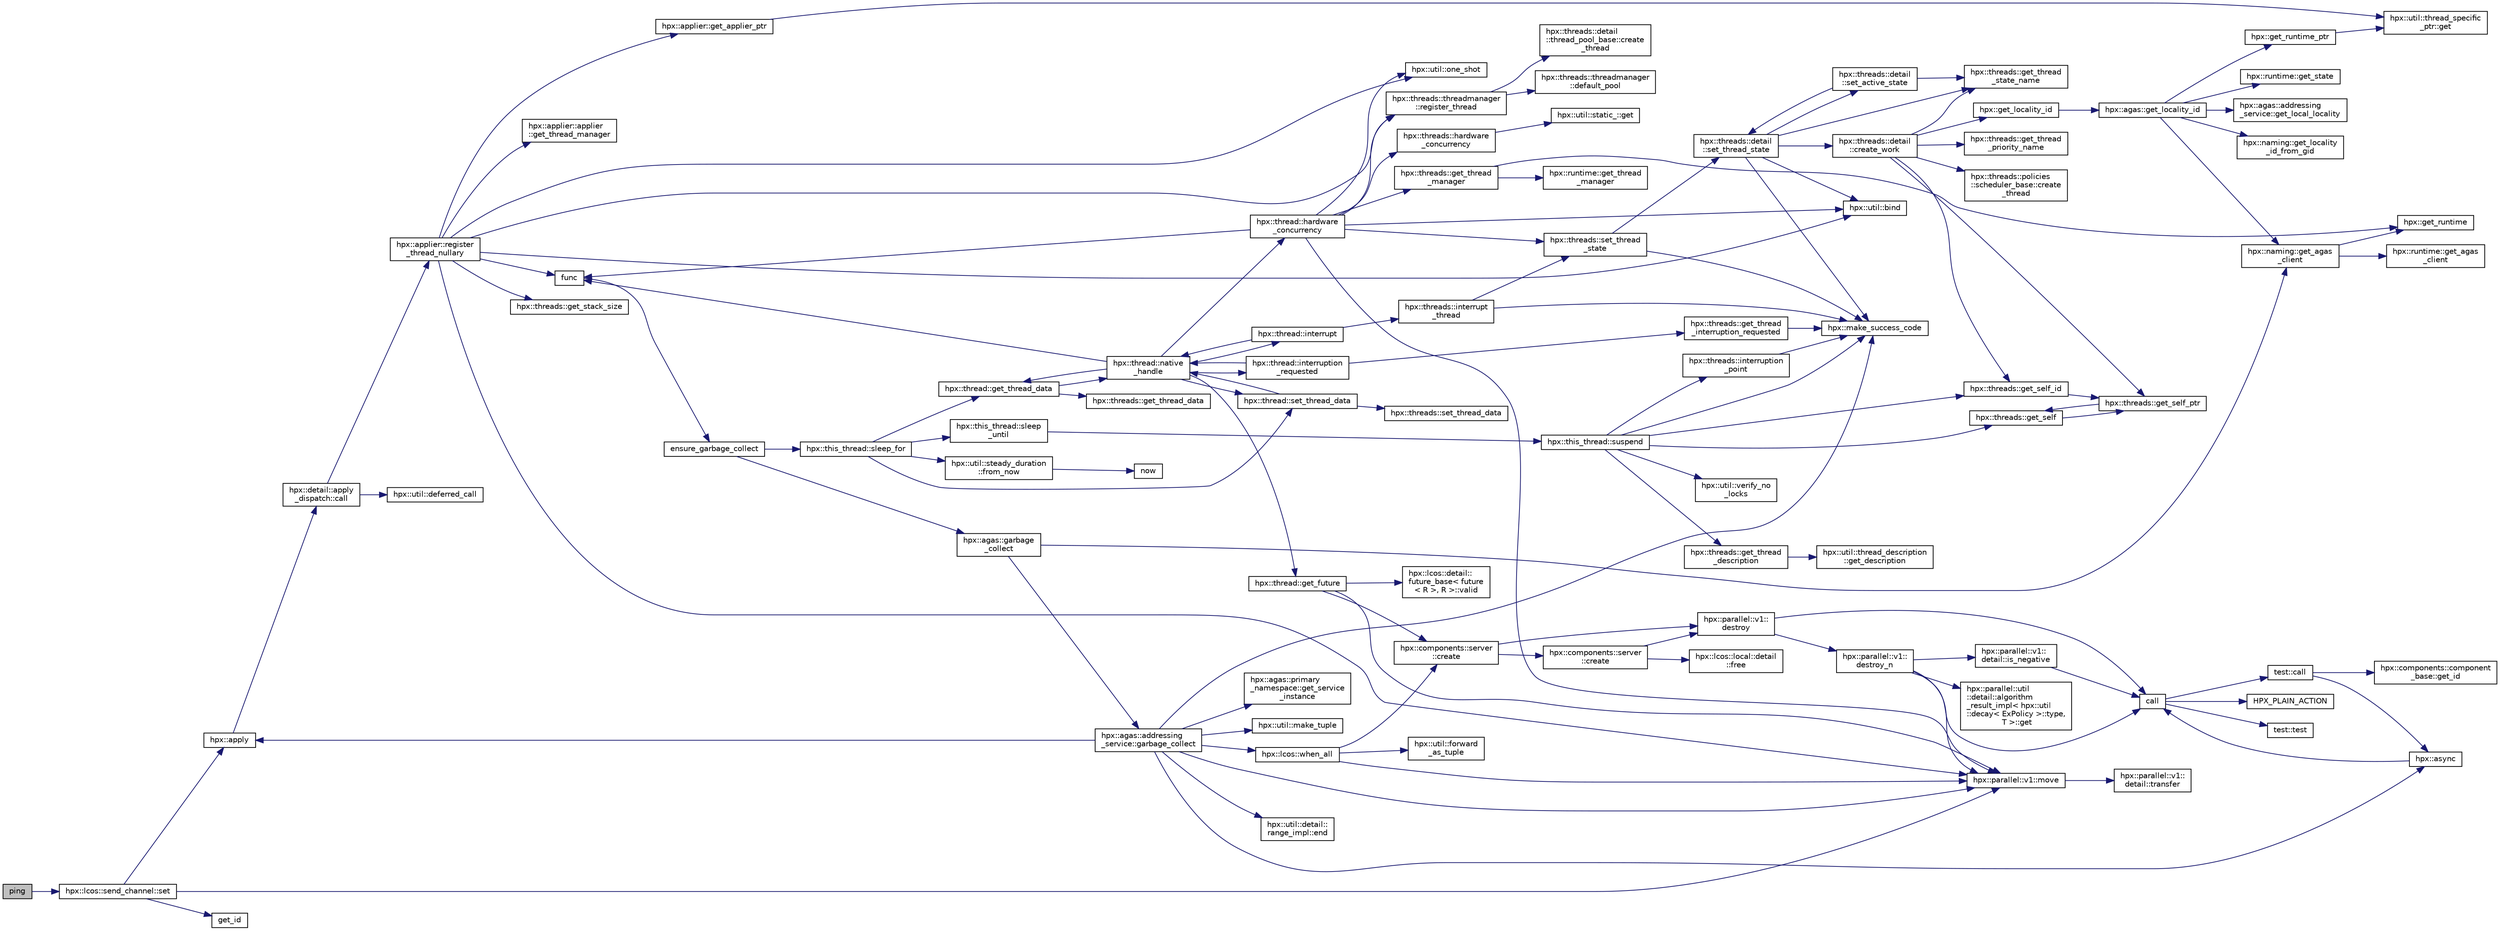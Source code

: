 digraph "ping"
{
  edge [fontname="Helvetica",fontsize="10",labelfontname="Helvetica",labelfontsize="10"];
  node [fontname="Helvetica",fontsize="10",shape=record];
  rankdir="LR";
  Node863 [label="ping",height=0.2,width=0.4,color="black", fillcolor="grey75", style="filled", fontcolor="black"];
  Node863 -> Node864 [color="midnightblue",fontsize="10",style="solid",fontname="Helvetica"];
  Node864 [label="hpx::lcos::send_channel::set",height=0.2,width=0.4,color="black", fillcolor="white", style="filled",URL="$d3/db6/classhpx_1_1lcos_1_1send__channel.html#a2bb7459744739f74593d6a939da8c687"];
  Node864 -> Node865 [color="midnightblue",fontsize="10",style="solid",fontname="Helvetica"];
  Node865 [label="hpx::apply",height=0.2,width=0.4,color="black", fillcolor="white", style="filled",URL="$d8/d83/namespacehpx.html#aa87762f0db0731d385f3fdfdb25d59fc"];
  Node865 -> Node866 [color="midnightblue",fontsize="10",style="solid",fontname="Helvetica"];
  Node866 [label="hpx::detail::apply\l_dispatch::call",height=0.2,width=0.4,color="black", fillcolor="white", style="filled",URL="$db/de8/structhpx_1_1detail_1_1apply__dispatch.html#a0755fab16d281e74bcff0f8045be9459"];
  Node866 -> Node867 [color="midnightblue",fontsize="10",style="solid",fontname="Helvetica"];
  Node867 [label="hpx::applier::register\l_thread_nullary",height=0.2,width=0.4,color="black", fillcolor="white", style="filled",URL="$d8/dcb/namespacehpx_1_1applier.html#a401cd1145927e58d74d1eb52aaccd936"];
  Node867 -> Node868 [color="midnightblue",fontsize="10",style="solid",fontname="Helvetica"];
  Node868 [label="hpx::applier::get_applier_ptr",height=0.2,width=0.4,color="black", fillcolor="white", style="filled",URL="$d8/dcb/namespacehpx_1_1applier.html#a617483cf2b77ad3a0aa428ade7b35299"];
  Node868 -> Node869 [color="midnightblue",fontsize="10",style="solid",fontname="Helvetica"];
  Node869 [label="hpx::util::thread_specific\l_ptr::get",height=0.2,width=0.4,color="black", fillcolor="white", style="filled",URL="$d4/d4c/structhpx_1_1util_1_1thread__specific__ptr.html#a3b27d8520710478aa41d1f74206bdba9"];
  Node867 -> Node870 [color="midnightblue",fontsize="10",style="solid",fontname="Helvetica"];
  Node870 [label="func",height=0.2,width=0.4,color="black", fillcolor="white", style="filled",URL="$d8/dfd/id__type__ref__counting__1032_8cpp.html#ab811b86ea5107ffb3351fcaa29d2c652"];
  Node870 -> Node871 [color="midnightblue",fontsize="10",style="solid",fontname="Helvetica"];
  Node871 [label="ensure_garbage_collect",height=0.2,width=0.4,color="black", fillcolor="white", style="filled",URL="$d8/dfd/id__type__ref__counting__1032_8cpp.html#a5264b94bf7c262ac0e521fb290d476d5"];
  Node871 -> Node872 [color="midnightblue",fontsize="10",style="solid",fontname="Helvetica"];
  Node872 [label="hpx::this_thread::sleep_for",height=0.2,width=0.4,color="black", fillcolor="white", style="filled",URL="$d9/d52/namespacehpx_1_1this__thread.html#afc042a5a5fa52eef2d1d177a343435cf"];
  Node872 -> Node873 [color="midnightblue",fontsize="10",style="solid",fontname="Helvetica"];
  Node873 [label="hpx::this_thread::sleep\l_until",height=0.2,width=0.4,color="black", fillcolor="white", style="filled",URL="$d9/d52/namespacehpx_1_1this__thread.html#ae12a853980115b23ff0ab8ca06622658"];
  Node873 -> Node874 [color="midnightblue",fontsize="10",style="solid",fontname="Helvetica"];
  Node874 [label="hpx::this_thread::suspend",height=0.2,width=0.4,color="black", fillcolor="white", style="filled",URL="$d9/d52/namespacehpx_1_1this__thread.html#aca220026fb3014c0881d129fe31c0073"];
  Node874 -> Node875 [color="midnightblue",fontsize="10",style="solid",fontname="Helvetica"];
  Node875 [label="hpx::threads::get_self",height=0.2,width=0.4,color="black", fillcolor="white", style="filled",URL="$d7/d28/namespacehpx_1_1threads.html#a07daf4d6d29233f20d66d41ab7b5b8e8"];
  Node875 -> Node876 [color="midnightblue",fontsize="10",style="solid",fontname="Helvetica"];
  Node876 [label="hpx::threads::get_self_ptr",height=0.2,width=0.4,color="black", fillcolor="white", style="filled",URL="$d7/d28/namespacehpx_1_1threads.html#a22877ae347ad884cde3a51397dad6c53"];
  Node876 -> Node875 [color="midnightblue",fontsize="10",style="solid",fontname="Helvetica"];
  Node874 -> Node877 [color="midnightblue",fontsize="10",style="solid",fontname="Helvetica"];
  Node877 [label="hpx::threads::get_self_id",height=0.2,width=0.4,color="black", fillcolor="white", style="filled",URL="$d7/d28/namespacehpx_1_1threads.html#afafe0f900b9fac3d4ed3c747625c1cfe"];
  Node877 -> Node876 [color="midnightblue",fontsize="10",style="solid",fontname="Helvetica"];
  Node874 -> Node878 [color="midnightblue",fontsize="10",style="solid",fontname="Helvetica"];
  Node878 [label="hpx::threads::interruption\l_point",height=0.2,width=0.4,color="black", fillcolor="white", style="filled",URL="$d7/d28/namespacehpx_1_1threads.html#ada6ec56a12b050707311d8c628089059"];
  Node878 -> Node879 [color="midnightblue",fontsize="10",style="solid",fontname="Helvetica"];
  Node879 [label="hpx::make_success_code",height=0.2,width=0.4,color="black", fillcolor="white", style="filled",URL="$d8/d83/namespacehpx.html#a0e8512a8f49e2a6c8185061181419d8f",tooltip="Returns error_code(hpx::success, \"success\", mode). "];
  Node874 -> Node880 [color="midnightblue",fontsize="10",style="solid",fontname="Helvetica"];
  Node880 [label="hpx::util::verify_no\l_locks",height=0.2,width=0.4,color="black", fillcolor="white", style="filled",URL="$df/dad/namespacehpx_1_1util.html#ae0e1837ee6f09b79b26c2e788d2e9fc9"];
  Node874 -> Node881 [color="midnightblue",fontsize="10",style="solid",fontname="Helvetica"];
  Node881 [label="hpx::threads::get_thread\l_description",height=0.2,width=0.4,color="black", fillcolor="white", style="filled",URL="$d7/d28/namespacehpx_1_1threads.html#a42fc18a7a680f4e8bc633a4b4c956701"];
  Node881 -> Node882 [color="midnightblue",fontsize="10",style="solid",fontname="Helvetica"];
  Node882 [label="hpx::util::thread_description\l::get_description",height=0.2,width=0.4,color="black", fillcolor="white", style="filled",URL="$df/d9e/structhpx_1_1util_1_1thread__description.html#a8c834e14eca6eb228188022577f9f952"];
  Node874 -> Node879 [color="midnightblue",fontsize="10",style="solid",fontname="Helvetica"];
  Node872 -> Node883 [color="midnightblue",fontsize="10",style="solid",fontname="Helvetica"];
  Node883 [label="hpx::util::steady_duration\l::from_now",height=0.2,width=0.4,color="black", fillcolor="white", style="filled",URL="$d9/d4f/classhpx_1_1util_1_1steady__duration.html#a0132206d767cd0f7395507b40111a153"];
  Node883 -> Node884 [color="midnightblue",fontsize="10",style="solid",fontname="Helvetica"];
  Node884 [label="now",height=0.2,width=0.4,color="black", fillcolor="white", style="filled",URL="$de/db3/1d__stencil__1__omp_8cpp.html#a89e9667753dccfac455bd37a7a3a7b16"];
  Node872 -> Node885 [color="midnightblue",fontsize="10",style="solid",fontname="Helvetica"];
  Node885 [label="hpx::thread::get_thread_data",height=0.2,width=0.4,color="black", fillcolor="white", style="filled",URL="$de/d9b/classhpx_1_1thread.html#a4535ef82cec3b953d2c941d20e3e3904"];
  Node885 -> Node886 [color="midnightblue",fontsize="10",style="solid",fontname="Helvetica"];
  Node886 [label="hpx::threads::get_thread_data",height=0.2,width=0.4,color="black", fillcolor="white", style="filled",URL="$d7/d28/namespacehpx_1_1threads.html#a8737931ff6303807225f735b2b384ae4"];
  Node885 -> Node887 [color="midnightblue",fontsize="10",style="solid",fontname="Helvetica"];
  Node887 [label="hpx::thread::native\l_handle",height=0.2,width=0.4,color="black", fillcolor="white", style="filled",URL="$de/d9b/classhpx_1_1thread.html#acf48190d264ab64c1c4ec99d0b421b5a"];
  Node887 -> Node888 [color="midnightblue",fontsize="10",style="solid",fontname="Helvetica"];
  Node888 [label="hpx::thread::hardware\l_concurrency",height=0.2,width=0.4,color="black", fillcolor="white", style="filled",URL="$de/d9b/classhpx_1_1thread.html#a8e4fff210e02485ba493bc3a2a956c03"];
  Node888 -> Node889 [color="midnightblue",fontsize="10",style="solid",fontname="Helvetica"];
  Node889 [label="hpx::threads::hardware\l_concurrency",height=0.2,width=0.4,color="black", fillcolor="white", style="filled",URL="$d7/d28/namespacehpx_1_1threads.html#aa8752a235478d2ad7b5ac467b63ab527"];
  Node889 -> Node890 [color="midnightblue",fontsize="10",style="solid",fontname="Helvetica"];
  Node890 [label="hpx::util::static_::get",height=0.2,width=0.4,color="black", fillcolor="white", style="filled",URL="$d3/dbb/structhpx_1_1util_1_1static__.html#a2967c633948a3bf17a3b5405ef5a8318"];
  Node888 -> Node870 [color="midnightblue",fontsize="10",style="solid",fontname="Helvetica"];
  Node888 -> Node891 [color="midnightblue",fontsize="10",style="solid",fontname="Helvetica"];
  Node891 [label="hpx::util::bind",height=0.2,width=0.4,color="black", fillcolor="white", style="filled",URL="$df/dad/namespacehpx_1_1util.html#ad844caedf82a0173d6909d910c3e48c6"];
  Node888 -> Node892 [color="midnightblue",fontsize="10",style="solid",fontname="Helvetica"];
  Node892 [label="hpx::util::one_shot",height=0.2,width=0.4,color="black", fillcolor="white", style="filled",URL="$df/dad/namespacehpx_1_1util.html#a273e61be42a72415291e0ec0a4f28c7a"];
  Node888 -> Node893 [color="midnightblue",fontsize="10",style="solid",fontname="Helvetica"];
  Node893 [label="hpx::parallel::v1::move",height=0.2,width=0.4,color="black", fillcolor="white", style="filled",URL="$db/db9/namespacehpx_1_1parallel_1_1v1.html#aa7c4ede081ce786c9d1eb1adff495cfc"];
  Node893 -> Node894 [color="midnightblue",fontsize="10",style="solid",fontname="Helvetica"];
  Node894 [label="hpx::parallel::v1::\ldetail::transfer",height=0.2,width=0.4,color="black", fillcolor="white", style="filled",URL="$d2/ddd/namespacehpx_1_1parallel_1_1v1_1_1detail.html#ab1b56a05e1885ca7cc7ffa1804dd2f3c"];
  Node888 -> Node895 [color="midnightblue",fontsize="10",style="solid",fontname="Helvetica"];
  Node895 [label="hpx::threads::get_thread\l_manager",height=0.2,width=0.4,color="black", fillcolor="white", style="filled",URL="$d7/d28/namespacehpx_1_1threads.html#a076973c3a53beadde7d967e22c4f6cce"];
  Node895 -> Node896 [color="midnightblue",fontsize="10",style="solid",fontname="Helvetica"];
  Node896 [label="hpx::get_runtime",height=0.2,width=0.4,color="black", fillcolor="white", style="filled",URL="$d8/d83/namespacehpx.html#aef902cc6c7dd3b9fbadf34d1e850a070"];
  Node895 -> Node897 [color="midnightblue",fontsize="10",style="solid",fontname="Helvetica"];
  Node897 [label="hpx::runtime::get_thread\l_manager",height=0.2,width=0.4,color="black", fillcolor="white", style="filled",URL="$d0/d7b/classhpx_1_1runtime.html#a865b12d57fcd44a8d3dda3e35414f563"];
  Node888 -> Node898 [color="midnightblue",fontsize="10",style="solid",fontname="Helvetica"];
  Node898 [label="hpx::threads::threadmanager\l::register_thread",height=0.2,width=0.4,color="black", fillcolor="white", style="filled",URL="$d5/daa/classhpx_1_1threads_1_1threadmanager.html#a7f79c7578e08a60ca45eb276ce8133d8"];
  Node898 -> Node899 [color="midnightblue",fontsize="10",style="solid",fontname="Helvetica"];
  Node899 [label="hpx::threads::threadmanager\l::default_pool",height=0.2,width=0.4,color="black", fillcolor="white", style="filled",URL="$d5/daa/classhpx_1_1threads_1_1threadmanager.html#a851f067d03b5dd1c5e6a9a6a841e05df"];
  Node898 -> Node900 [color="midnightblue",fontsize="10",style="solid",fontname="Helvetica"];
  Node900 [label="hpx::threads::detail\l::thread_pool_base::create\l_thread",height=0.2,width=0.4,color="black", fillcolor="white", style="filled",URL="$de/dae/classhpx_1_1threads_1_1detail_1_1thread__pool__base.html#ad35d3779eef6f4528e62a26d71b34b34"];
  Node888 -> Node901 [color="midnightblue",fontsize="10",style="solid",fontname="Helvetica"];
  Node901 [label="hpx::threads::set_thread\l_state",height=0.2,width=0.4,color="black", fillcolor="white", style="filled",URL="$d7/d28/namespacehpx_1_1threads.html#ac0690ad16ad778bcc79dcd727cc33025",tooltip="Set the thread state of the thread referenced by the thread_id id. "];
  Node901 -> Node879 [color="midnightblue",fontsize="10",style="solid",fontname="Helvetica"];
  Node901 -> Node902 [color="midnightblue",fontsize="10",style="solid",fontname="Helvetica"];
  Node902 [label="hpx::threads::detail\l::set_thread_state",height=0.2,width=0.4,color="black", fillcolor="white", style="filled",URL="$d2/dd1/namespacehpx_1_1threads_1_1detail.html#af85ddc854c4a149bf1738eb1b111b9ab"];
  Node902 -> Node903 [color="midnightblue",fontsize="10",style="solid",fontname="Helvetica"];
  Node903 [label="hpx::threads::get_thread\l_state_name",height=0.2,width=0.4,color="black", fillcolor="white", style="filled",URL="$d7/d28/namespacehpx_1_1threads.html#a26f91ea8d2195f165c033241c5cd11db"];
  Node902 -> Node879 [color="midnightblue",fontsize="10",style="solid",fontname="Helvetica"];
  Node902 -> Node891 [color="midnightblue",fontsize="10",style="solid",fontname="Helvetica"];
  Node902 -> Node904 [color="midnightblue",fontsize="10",style="solid",fontname="Helvetica"];
  Node904 [label="hpx::threads::detail\l::set_active_state",height=0.2,width=0.4,color="black", fillcolor="white", style="filled",URL="$d2/dd1/namespacehpx_1_1threads_1_1detail.html#a45884a5bf04ad66a4f259231a3947e76"];
  Node904 -> Node903 [color="midnightblue",fontsize="10",style="solid",fontname="Helvetica"];
  Node904 -> Node902 [color="midnightblue",fontsize="10",style="solid",fontname="Helvetica"];
  Node902 -> Node905 [color="midnightblue",fontsize="10",style="solid",fontname="Helvetica"];
  Node905 [label="hpx::threads::detail\l::create_work",height=0.2,width=0.4,color="black", fillcolor="white", style="filled",URL="$d2/dd1/namespacehpx_1_1threads_1_1detail.html#ae22384a3c1b1a1940032fad068fb54b1"];
  Node905 -> Node903 [color="midnightblue",fontsize="10",style="solid",fontname="Helvetica"];
  Node905 -> Node906 [color="midnightblue",fontsize="10",style="solid",fontname="Helvetica"];
  Node906 [label="hpx::threads::get_thread\l_priority_name",height=0.2,width=0.4,color="black", fillcolor="white", style="filled",URL="$d7/d28/namespacehpx_1_1threads.html#a9c6b2fec0c1cf5b06ff83ce756ca6d42"];
  Node905 -> Node876 [color="midnightblue",fontsize="10",style="solid",fontname="Helvetica"];
  Node905 -> Node877 [color="midnightblue",fontsize="10",style="solid",fontname="Helvetica"];
  Node905 -> Node907 [color="midnightblue",fontsize="10",style="solid",fontname="Helvetica"];
  Node907 [label="hpx::get_locality_id",height=0.2,width=0.4,color="black", fillcolor="white", style="filled",URL="$d8/d83/namespacehpx.html#a158d7c54a657bb364c1704033010697b",tooltip="Return the number of the locality this function is being called from. "];
  Node907 -> Node908 [color="midnightblue",fontsize="10",style="solid",fontname="Helvetica"];
  Node908 [label="hpx::agas::get_locality_id",height=0.2,width=0.4,color="black", fillcolor="white", style="filled",URL="$dc/d54/namespacehpx_1_1agas.html#a491cc2ddecdf0f1a9129900caa6a4d3e"];
  Node908 -> Node909 [color="midnightblue",fontsize="10",style="solid",fontname="Helvetica"];
  Node909 [label="hpx::get_runtime_ptr",height=0.2,width=0.4,color="black", fillcolor="white", style="filled",URL="$d8/d83/namespacehpx.html#af29daf2bb3e01b4d6495a1742b6cce64"];
  Node909 -> Node869 [color="midnightblue",fontsize="10",style="solid",fontname="Helvetica"];
  Node908 -> Node910 [color="midnightblue",fontsize="10",style="solid",fontname="Helvetica"];
  Node910 [label="hpx::runtime::get_state",height=0.2,width=0.4,color="black", fillcolor="white", style="filled",URL="$d0/d7b/classhpx_1_1runtime.html#ab405f80e060dac95d624520f38b0524c"];
  Node908 -> Node911 [color="midnightblue",fontsize="10",style="solid",fontname="Helvetica"];
  Node911 [label="hpx::naming::get_agas\l_client",height=0.2,width=0.4,color="black", fillcolor="white", style="filled",URL="$d4/dc9/namespacehpx_1_1naming.html#a0408fffd5d34b620712a801b0ae3b032"];
  Node911 -> Node896 [color="midnightblue",fontsize="10",style="solid",fontname="Helvetica"];
  Node911 -> Node912 [color="midnightblue",fontsize="10",style="solid",fontname="Helvetica"];
  Node912 [label="hpx::runtime::get_agas\l_client",height=0.2,width=0.4,color="black", fillcolor="white", style="filled",URL="$d0/d7b/classhpx_1_1runtime.html#aeb5dddd30d6b9861669af8ad44d1a96a"];
  Node908 -> Node913 [color="midnightblue",fontsize="10",style="solid",fontname="Helvetica"];
  Node913 [label="hpx::agas::addressing\l_service::get_local_locality",height=0.2,width=0.4,color="black", fillcolor="white", style="filled",URL="$db/d58/structhpx_1_1agas_1_1addressing__service.html#ab52c19a37c2a7a006c6c15f90ad0539c"];
  Node908 -> Node914 [color="midnightblue",fontsize="10",style="solid",fontname="Helvetica"];
  Node914 [label="hpx::naming::get_locality\l_id_from_gid",height=0.2,width=0.4,color="black", fillcolor="white", style="filled",URL="$d4/dc9/namespacehpx_1_1naming.html#a7fd43037784560bd04fda9b49e33529f"];
  Node905 -> Node915 [color="midnightblue",fontsize="10",style="solid",fontname="Helvetica"];
  Node915 [label="hpx::threads::policies\l::scheduler_base::create\l_thread",height=0.2,width=0.4,color="black", fillcolor="white", style="filled",URL="$dd/d7e/structhpx_1_1threads_1_1policies_1_1scheduler__base.html#ad3b05cd7f363cc8e8410ce368c3794e0"];
  Node887 -> Node916 [color="midnightblue",fontsize="10",style="solid",fontname="Helvetica"];
  Node916 [label="hpx::thread::interrupt",height=0.2,width=0.4,color="black", fillcolor="white", style="filled",URL="$de/d9b/classhpx_1_1thread.html#ac34d0d033aa743c476a79dbc2e1a8a39"];
  Node916 -> Node917 [color="midnightblue",fontsize="10",style="solid",fontname="Helvetica"];
  Node917 [label="hpx::threads::interrupt\l_thread",height=0.2,width=0.4,color="black", fillcolor="white", style="filled",URL="$d7/d28/namespacehpx_1_1threads.html#a6bdda1a2aab61b9b13d274b5155d7e73"];
  Node917 -> Node879 [color="midnightblue",fontsize="10",style="solid",fontname="Helvetica"];
  Node917 -> Node901 [color="midnightblue",fontsize="10",style="solid",fontname="Helvetica"];
  Node916 -> Node887 [color="midnightblue",fontsize="10",style="solid",fontname="Helvetica"];
  Node887 -> Node918 [color="midnightblue",fontsize="10",style="solid",fontname="Helvetica"];
  Node918 [label="hpx::thread::interruption\l_requested",height=0.2,width=0.4,color="black", fillcolor="white", style="filled",URL="$de/d9b/classhpx_1_1thread.html#a33276bb4c20bbb0b1978944e18ef71b8"];
  Node918 -> Node919 [color="midnightblue",fontsize="10",style="solid",fontname="Helvetica"];
  Node919 [label="hpx::threads::get_thread\l_interruption_requested",height=0.2,width=0.4,color="black", fillcolor="white", style="filled",URL="$d7/d28/namespacehpx_1_1threads.html#ae64a7fdb8b5c8bac7be0c8282672a03b"];
  Node919 -> Node879 [color="midnightblue",fontsize="10",style="solid",fontname="Helvetica"];
  Node918 -> Node887 [color="midnightblue",fontsize="10",style="solid",fontname="Helvetica"];
  Node887 -> Node920 [color="midnightblue",fontsize="10",style="solid",fontname="Helvetica"];
  Node920 [label="hpx::thread::get_future",height=0.2,width=0.4,color="black", fillcolor="white", style="filled",URL="$de/d9b/classhpx_1_1thread.html#a87fdb0d8da826366fc190ed224900a64"];
  Node920 -> Node921 [color="midnightblue",fontsize="10",style="solid",fontname="Helvetica"];
  Node921 [label="hpx::lcos::detail::\lfuture_base\< future\l\< R \>, R \>::valid",height=0.2,width=0.4,color="black", fillcolor="white", style="filled",URL="$d5/dd7/classhpx_1_1lcos_1_1detail_1_1future__base.html#aaf7beb7374815614363033bd96573e75"];
  Node920 -> Node922 [color="midnightblue",fontsize="10",style="solid",fontname="Helvetica"];
  Node922 [label="hpx::components::server\l::create",height=0.2,width=0.4,color="black", fillcolor="white", style="filled",URL="$d2/da2/namespacehpx_1_1components_1_1server.html#ac776c89f3d68ceb910e8cee9fa937ab4",tooltip="Create arrays of components using their default constructor. "];
  Node922 -> Node923 [color="midnightblue",fontsize="10",style="solid",fontname="Helvetica"];
  Node923 [label="hpx::components::server\l::create",height=0.2,width=0.4,color="black", fillcolor="white", style="filled",URL="$d2/da2/namespacehpx_1_1components_1_1server.html#a77d26de181c97b444565e230577981bd"];
  Node923 -> Node924 [color="midnightblue",fontsize="10",style="solid",fontname="Helvetica"];
  Node924 [label="hpx::lcos::local::detail\l::free",height=0.2,width=0.4,color="black", fillcolor="white", style="filled",URL="$d4/dcb/namespacehpx_1_1lcos_1_1local_1_1detail.html#a55a940f019734e9bb045dc123cd80e48"];
  Node923 -> Node925 [color="midnightblue",fontsize="10",style="solid",fontname="Helvetica"];
  Node925 [label="hpx::parallel::v1::\ldestroy",height=0.2,width=0.4,color="black", fillcolor="white", style="filled",URL="$db/db9/namespacehpx_1_1parallel_1_1v1.html#acf303558375048e8a7cc9a2c2e09477f"];
  Node925 -> Node926 [color="midnightblue",fontsize="10",style="solid",fontname="Helvetica"];
  Node926 [label="call",height=0.2,width=0.4,color="black", fillcolor="white", style="filled",URL="$d2/d67/promise__1620_8cpp.html#a58357f0b82bc761e1d0b9091ed563a70"];
  Node926 -> Node927 [color="midnightblue",fontsize="10",style="solid",fontname="Helvetica"];
  Node927 [label="test::test",height=0.2,width=0.4,color="black", fillcolor="white", style="filled",URL="$d8/d89/structtest.html#ab42d5ece712d716b04cb3f686f297a26"];
  Node926 -> Node928 [color="midnightblue",fontsize="10",style="solid",fontname="Helvetica"];
  Node928 [label="HPX_PLAIN_ACTION",height=0.2,width=0.4,color="black", fillcolor="white", style="filled",URL="$d2/d67/promise__1620_8cpp.html#ab96aab827a4b1fcaf66cfe0ba83fef23"];
  Node926 -> Node929 [color="midnightblue",fontsize="10",style="solid",fontname="Helvetica"];
  Node929 [label="test::call",height=0.2,width=0.4,color="black", fillcolor="white", style="filled",URL="$d8/d89/structtest.html#aeb29e7ed6518b9426ccf1344c52620ae"];
  Node929 -> Node930 [color="midnightblue",fontsize="10",style="solid",fontname="Helvetica"];
  Node930 [label="hpx::async",height=0.2,width=0.4,color="black", fillcolor="white", style="filled",URL="$d8/d83/namespacehpx.html#acb7d8e37b73b823956ce144f9a57eaa4"];
  Node930 -> Node926 [color="midnightblue",fontsize="10",style="solid",fontname="Helvetica"];
  Node929 -> Node931 [color="midnightblue",fontsize="10",style="solid",fontname="Helvetica"];
  Node931 [label="hpx::components::component\l_base::get_id",height=0.2,width=0.4,color="black", fillcolor="white", style="filled",URL="$d2/de6/classhpx_1_1components_1_1component__base.html#a4c8fd93514039bdf01c48d66d82b19cd"];
  Node925 -> Node932 [color="midnightblue",fontsize="10",style="solid",fontname="Helvetica"];
  Node932 [label="hpx::parallel::v1::\ldestroy_n",height=0.2,width=0.4,color="black", fillcolor="white", style="filled",URL="$db/db9/namespacehpx_1_1parallel_1_1v1.html#a71d0691132a300690163f5636bcd5bd3"];
  Node932 -> Node933 [color="midnightblue",fontsize="10",style="solid",fontname="Helvetica"];
  Node933 [label="hpx::parallel::v1::\ldetail::is_negative",height=0.2,width=0.4,color="black", fillcolor="white", style="filled",URL="$d2/ddd/namespacehpx_1_1parallel_1_1v1_1_1detail.html#adf2e40fc4b20ad0fd442ee3118a4d527"];
  Node933 -> Node926 [color="midnightblue",fontsize="10",style="solid",fontname="Helvetica"];
  Node932 -> Node934 [color="midnightblue",fontsize="10",style="solid",fontname="Helvetica"];
  Node934 [label="hpx::parallel::util\l::detail::algorithm\l_result_impl\< hpx::util\l::decay\< ExPolicy \>::type,\l T \>::get",height=0.2,width=0.4,color="black", fillcolor="white", style="filled",URL="$d2/d42/structhpx_1_1parallel_1_1util_1_1detail_1_1algorithm__result__impl.html#ab5b051e8ec74eff5e0e62fd63f5d377e"];
  Node932 -> Node893 [color="midnightblue",fontsize="10",style="solid",fontname="Helvetica"];
  Node932 -> Node926 [color="midnightblue",fontsize="10",style="solid",fontname="Helvetica"];
  Node922 -> Node925 [color="midnightblue",fontsize="10",style="solid",fontname="Helvetica"];
  Node920 -> Node893 [color="midnightblue",fontsize="10",style="solid",fontname="Helvetica"];
  Node887 -> Node885 [color="midnightblue",fontsize="10",style="solid",fontname="Helvetica"];
  Node887 -> Node935 [color="midnightblue",fontsize="10",style="solid",fontname="Helvetica"];
  Node935 [label="hpx::thread::set_thread_data",height=0.2,width=0.4,color="black", fillcolor="white", style="filled",URL="$de/d9b/classhpx_1_1thread.html#a7317a3cf5251f3b33c990449570d4cea"];
  Node935 -> Node936 [color="midnightblue",fontsize="10",style="solid",fontname="Helvetica"];
  Node936 [label="hpx::threads::set_thread_data",height=0.2,width=0.4,color="black", fillcolor="white", style="filled",URL="$d7/d28/namespacehpx_1_1threads.html#a00a625acc149fce3ae38e4340454acf7"];
  Node935 -> Node887 [color="midnightblue",fontsize="10",style="solid",fontname="Helvetica"];
  Node887 -> Node870 [color="midnightblue",fontsize="10",style="solid",fontname="Helvetica"];
  Node872 -> Node935 [color="midnightblue",fontsize="10",style="solid",fontname="Helvetica"];
  Node871 -> Node937 [color="midnightblue",fontsize="10",style="solid",fontname="Helvetica"];
  Node937 [label="hpx::agas::garbage\l_collect",height=0.2,width=0.4,color="black", fillcolor="white", style="filled",URL="$dc/d54/namespacehpx_1_1agas.html#a951337adc4f9bd6df00a50737468e911"];
  Node937 -> Node911 [color="midnightblue",fontsize="10",style="solid",fontname="Helvetica"];
  Node937 -> Node938 [color="midnightblue",fontsize="10",style="solid",fontname="Helvetica"];
  Node938 [label="hpx::agas::addressing\l_service::garbage_collect",height=0.2,width=0.4,color="black", fillcolor="white", style="filled",URL="$db/d58/structhpx_1_1agas_1_1addressing__service.html#a87dcae0eacf6e62d5103ebf516d86f63"];
  Node938 -> Node879 [color="midnightblue",fontsize="10",style="solid",fontname="Helvetica"];
  Node938 -> Node939 [color="midnightblue",fontsize="10",style="solid",fontname="Helvetica"];
  Node939 [label="hpx::agas::primary\l_namespace::get_service\l_instance",height=0.2,width=0.4,color="black", fillcolor="white", style="filled",URL="$d1/d43/structhpx_1_1agas_1_1primary__namespace.html#a7630ff0f30ff8c23b13b4672c5350e2e"];
  Node938 -> Node940 [color="midnightblue",fontsize="10",style="solid",fontname="Helvetica"];
  Node940 [label="hpx::util::make_tuple",height=0.2,width=0.4,color="black", fillcolor="white", style="filled",URL="$df/dad/namespacehpx_1_1util.html#a06fa74211a987d208e013f400a9f5328"];
  Node938 -> Node941 [color="midnightblue",fontsize="10",style="solid",fontname="Helvetica"];
  Node941 [label="hpx::util::detail::\lrange_impl::end",height=0.2,width=0.4,color="black", fillcolor="white", style="filled",URL="$d4/d4a/namespacehpx_1_1util_1_1detail_1_1range__impl.html#afb2ea48b0902f52ee4d8b764807b4316"];
  Node938 -> Node865 [color="midnightblue",fontsize="10",style="solid",fontname="Helvetica"];
  Node938 -> Node893 [color="midnightblue",fontsize="10",style="solid",fontname="Helvetica"];
  Node938 -> Node930 [color="midnightblue",fontsize="10",style="solid",fontname="Helvetica"];
  Node938 -> Node942 [color="midnightblue",fontsize="10",style="solid",fontname="Helvetica"];
  Node942 [label="hpx::lcos::when_all",height=0.2,width=0.4,color="black", fillcolor="white", style="filled",URL="$d2/dc9/namespacehpx_1_1lcos.html#a1a6fb024d8690923fb185d5aee204d54"];
  Node942 -> Node943 [color="midnightblue",fontsize="10",style="solid",fontname="Helvetica"];
  Node943 [label="hpx::util::forward\l_as_tuple",height=0.2,width=0.4,color="black", fillcolor="white", style="filled",URL="$df/dad/namespacehpx_1_1util.html#ab7c31e3f24c3302a4f67b6735a6fa597"];
  Node942 -> Node893 [color="midnightblue",fontsize="10",style="solid",fontname="Helvetica"];
  Node942 -> Node922 [color="midnightblue",fontsize="10",style="solid",fontname="Helvetica"];
  Node867 -> Node891 [color="midnightblue",fontsize="10",style="solid",fontname="Helvetica"];
  Node867 -> Node892 [color="midnightblue",fontsize="10",style="solid",fontname="Helvetica"];
  Node867 -> Node893 [color="midnightblue",fontsize="10",style="solid",fontname="Helvetica"];
  Node867 -> Node944 [color="midnightblue",fontsize="10",style="solid",fontname="Helvetica"];
  Node944 [label="hpx::threads::get_stack_size",height=0.2,width=0.4,color="black", fillcolor="white", style="filled",URL="$d7/d28/namespacehpx_1_1threads.html#af597241b3c2785150be206737ca04aa6",tooltip="The get_stack_size function is part of the thread related API. It. "];
  Node867 -> Node945 [color="midnightblue",fontsize="10",style="solid",fontname="Helvetica"];
  Node945 [label="hpx::applier::applier\l::get_thread_manager",height=0.2,width=0.4,color="black", fillcolor="white", style="filled",URL="$da/dcb/classhpx_1_1applier_1_1applier.html#acc36d583973701e573be39da97bba866",tooltip="Access the thread-manager instance associated with this applier. "];
  Node867 -> Node898 [color="midnightblue",fontsize="10",style="solid",fontname="Helvetica"];
  Node866 -> Node946 [color="midnightblue",fontsize="10",style="solid",fontname="Helvetica"];
  Node946 [label="hpx::util::deferred_call",height=0.2,width=0.4,color="black", fillcolor="white", style="filled",URL="$df/dad/namespacehpx_1_1util.html#acdded623c658a7a3436f7e76bc9d881c"];
  Node864 -> Node947 [color="midnightblue",fontsize="10",style="solid",fontname="Helvetica"];
  Node947 [label="get_id",height=0.2,width=0.4,color="black", fillcolor="white", style="filled",URL="$d8/d3c/simple__future__continuation_8cpp.html#a64b28a4bbb16e7f78fc14c60466ddd8d"];
  Node864 -> Node893 [color="midnightblue",fontsize="10",style="solid",fontname="Helvetica"];
}
